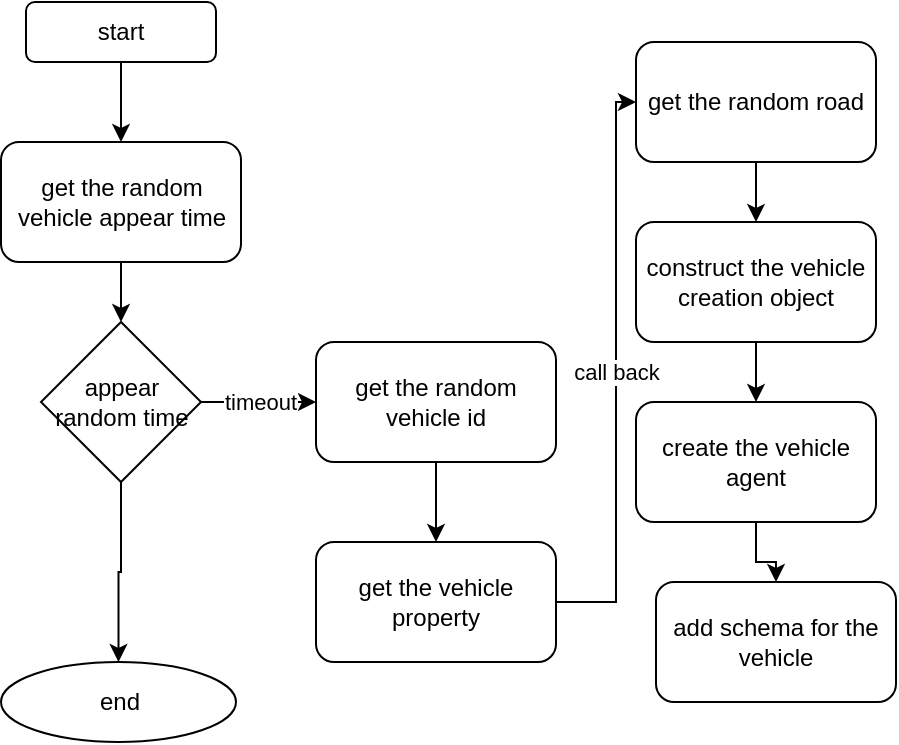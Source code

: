 <mxfile version="17.4.6" type="github">
  <diagram id="h6ne_xMnNlhAZz61Otlh" name="Page-1">
    <mxGraphModel dx="1038" dy="579" grid="1" gridSize="10" guides="1" tooltips="1" connect="1" arrows="1" fold="1" page="1" pageScale="1" pageWidth="850" pageHeight="1100" math="0" shadow="0">
      <root>
        <mxCell id="0" />
        <mxCell id="1" parent="0" />
        <mxCell id="RLs2NUpjfK6rI1hJz9eb-4" value="" style="edgeStyle=orthogonalEdgeStyle;rounded=0;orthogonalLoop=1;jettySize=auto;html=1;" edge="1" parent="1" source="RLs2NUpjfK6rI1hJz9eb-2" target="RLs2NUpjfK6rI1hJz9eb-3">
          <mxGeometry relative="1" as="geometry" />
        </mxCell>
        <mxCell id="RLs2NUpjfK6rI1hJz9eb-2" value="start" style="rounded=1;whiteSpace=wrap;html=1;" vertex="1" parent="1">
          <mxGeometry x="305" y="20" width="95" height="30" as="geometry" />
        </mxCell>
        <mxCell id="RLs2NUpjfK6rI1hJz9eb-6" value="" style="edgeStyle=orthogonalEdgeStyle;rounded=0;orthogonalLoop=1;jettySize=auto;html=1;" edge="1" parent="1" source="RLs2NUpjfK6rI1hJz9eb-3" target="RLs2NUpjfK6rI1hJz9eb-5">
          <mxGeometry relative="1" as="geometry" />
        </mxCell>
        <mxCell id="RLs2NUpjfK6rI1hJz9eb-3" value="get the random vehicle appear time" style="whiteSpace=wrap;html=1;rounded=1;" vertex="1" parent="1">
          <mxGeometry x="292.5" y="90" width="120" height="60" as="geometry" />
        </mxCell>
        <mxCell id="RLs2NUpjfK6rI1hJz9eb-12" value="timeout" style="edgeStyle=orthogonalEdgeStyle;rounded=0;orthogonalLoop=1;jettySize=auto;html=1;" edge="1" parent="1" source="RLs2NUpjfK6rI1hJz9eb-5" target="RLs2NUpjfK6rI1hJz9eb-9">
          <mxGeometry relative="1" as="geometry" />
        </mxCell>
        <mxCell id="RLs2NUpjfK6rI1hJz9eb-24" value="" style="edgeStyle=orthogonalEdgeStyle;rounded=0;orthogonalLoop=1;jettySize=auto;html=1;" edge="1" parent="1" source="RLs2NUpjfK6rI1hJz9eb-5" target="RLs2NUpjfK6rI1hJz9eb-23">
          <mxGeometry relative="1" as="geometry" />
        </mxCell>
        <mxCell id="RLs2NUpjfK6rI1hJz9eb-5" value="appear random time" style="rhombus;whiteSpace=wrap;html=1;" vertex="1" parent="1">
          <mxGeometry x="312.5" y="180" width="80" height="80" as="geometry" />
        </mxCell>
        <mxCell id="RLs2NUpjfK6rI1hJz9eb-14" value="" style="edgeStyle=orthogonalEdgeStyle;rounded=0;orthogonalLoop=1;jettySize=auto;html=1;" edge="1" parent="1" source="RLs2NUpjfK6rI1hJz9eb-9" target="RLs2NUpjfK6rI1hJz9eb-13">
          <mxGeometry relative="1" as="geometry" />
        </mxCell>
        <mxCell id="RLs2NUpjfK6rI1hJz9eb-9" value="get the random vehicle id" style="rounded=1;whiteSpace=wrap;html=1;" vertex="1" parent="1">
          <mxGeometry x="450" y="190" width="120" height="60" as="geometry" />
        </mxCell>
        <mxCell id="RLs2NUpjfK6rI1hJz9eb-16" value="call back" style="edgeStyle=orthogonalEdgeStyle;rounded=0;orthogonalLoop=1;jettySize=auto;html=1;" edge="1" parent="1" source="RLs2NUpjfK6rI1hJz9eb-13" target="RLs2NUpjfK6rI1hJz9eb-15">
          <mxGeometry relative="1" as="geometry">
            <Array as="points">
              <mxPoint x="600" y="320" />
              <mxPoint x="600" y="70" />
            </Array>
          </mxGeometry>
        </mxCell>
        <mxCell id="RLs2NUpjfK6rI1hJz9eb-13" value="get the vehicle property" style="whiteSpace=wrap;html=1;rounded=1;" vertex="1" parent="1">
          <mxGeometry x="450" y="290" width="120" height="60" as="geometry" />
        </mxCell>
        <mxCell id="RLs2NUpjfK6rI1hJz9eb-18" value="" style="edgeStyle=orthogonalEdgeStyle;rounded=0;orthogonalLoop=1;jettySize=auto;html=1;" edge="1" parent="1" source="RLs2NUpjfK6rI1hJz9eb-15" target="RLs2NUpjfK6rI1hJz9eb-17">
          <mxGeometry relative="1" as="geometry" />
        </mxCell>
        <mxCell id="RLs2NUpjfK6rI1hJz9eb-15" value="get the random road" style="whiteSpace=wrap;html=1;rounded=1;" vertex="1" parent="1">
          <mxGeometry x="610" y="40" width="120" height="60" as="geometry" />
        </mxCell>
        <mxCell id="RLs2NUpjfK6rI1hJz9eb-20" value="" style="edgeStyle=orthogonalEdgeStyle;rounded=0;orthogonalLoop=1;jettySize=auto;html=1;" edge="1" parent="1" source="RLs2NUpjfK6rI1hJz9eb-17" target="RLs2NUpjfK6rI1hJz9eb-19">
          <mxGeometry relative="1" as="geometry" />
        </mxCell>
        <mxCell id="RLs2NUpjfK6rI1hJz9eb-17" value="construct the vehicle creation object" style="whiteSpace=wrap;html=1;rounded=1;" vertex="1" parent="1">
          <mxGeometry x="610" y="130" width="120" height="60" as="geometry" />
        </mxCell>
        <mxCell id="RLs2NUpjfK6rI1hJz9eb-22" value="" style="edgeStyle=orthogonalEdgeStyle;rounded=0;orthogonalLoop=1;jettySize=auto;html=1;" edge="1" parent="1" source="RLs2NUpjfK6rI1hJz9eb-19" target="RLs2NUpjfK6rI1hJz9eb-21">
          <mxGeometry relative="1" as="geometry" />
        </mxCell>
        <mxCell id="RLs2NUpjfK6rI1hJz9eb-19" value="create the vehicle agent" style="whiteSpace=wrap;html=1;rounded=1;" vertex="1" parent="1">
          <mxGeometry x="610" y="220" width="120" height="60" as="geometry" />
        </mxCell>
        <mxCell id="RLs2NUpjfK6rI1hJz9eb-21" value="add schema for the vehicle" style="whiteSpace=wrap;html=1;rounded=1;" vertex="1" parent="1">
          <mxGeometry x="620" y="310" width="120" height="60" as="geometry" />
        </mxCell>
        <mxCell id="RLs2NUpjfK6rI1hJz9eb-23" value="end" style="ellipse;whiteSpace=wrap;html=1;" vertex="1" parent="1">
          <mxGeometry x="292.5" y="350" width="117.5" height="40" as="geometry" />
        </mxCell>
      </root>
    </mxGraphModel>
  </diagram>
</mxfile>
